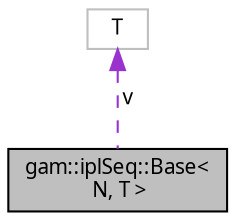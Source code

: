 digraph "gam::iplSeq::Base&lt; N, T &gt;"
{
 // LATEX_PDF_SIZE
  bgcolor="transparent";
  edge [fontname="FreeSans.ttf",fontsize="10",labelfontname="FreeSans.ttf",labelfontsize="10"];
  node [fontname="FreeSans.ttf",fontsize="10",shape=record];
  Node1 [label="gam::iplSeq::Base\<\l N, T \>",height=0.2,width=0.4,color="black", fillcolor="grey75", style="filled", fontcolor="black",tooltip="Base class for sequence interpolation strategies."];
  Node2 -> Node1 [dir="back",color="darkorchid3",fontsize="10",style="dashed",label=" v" ,fontname="FreeSans.ttf"];
  Node2 [label="T",height=0.2,width=0.4,color="grey75",tooltip=" "];
}
